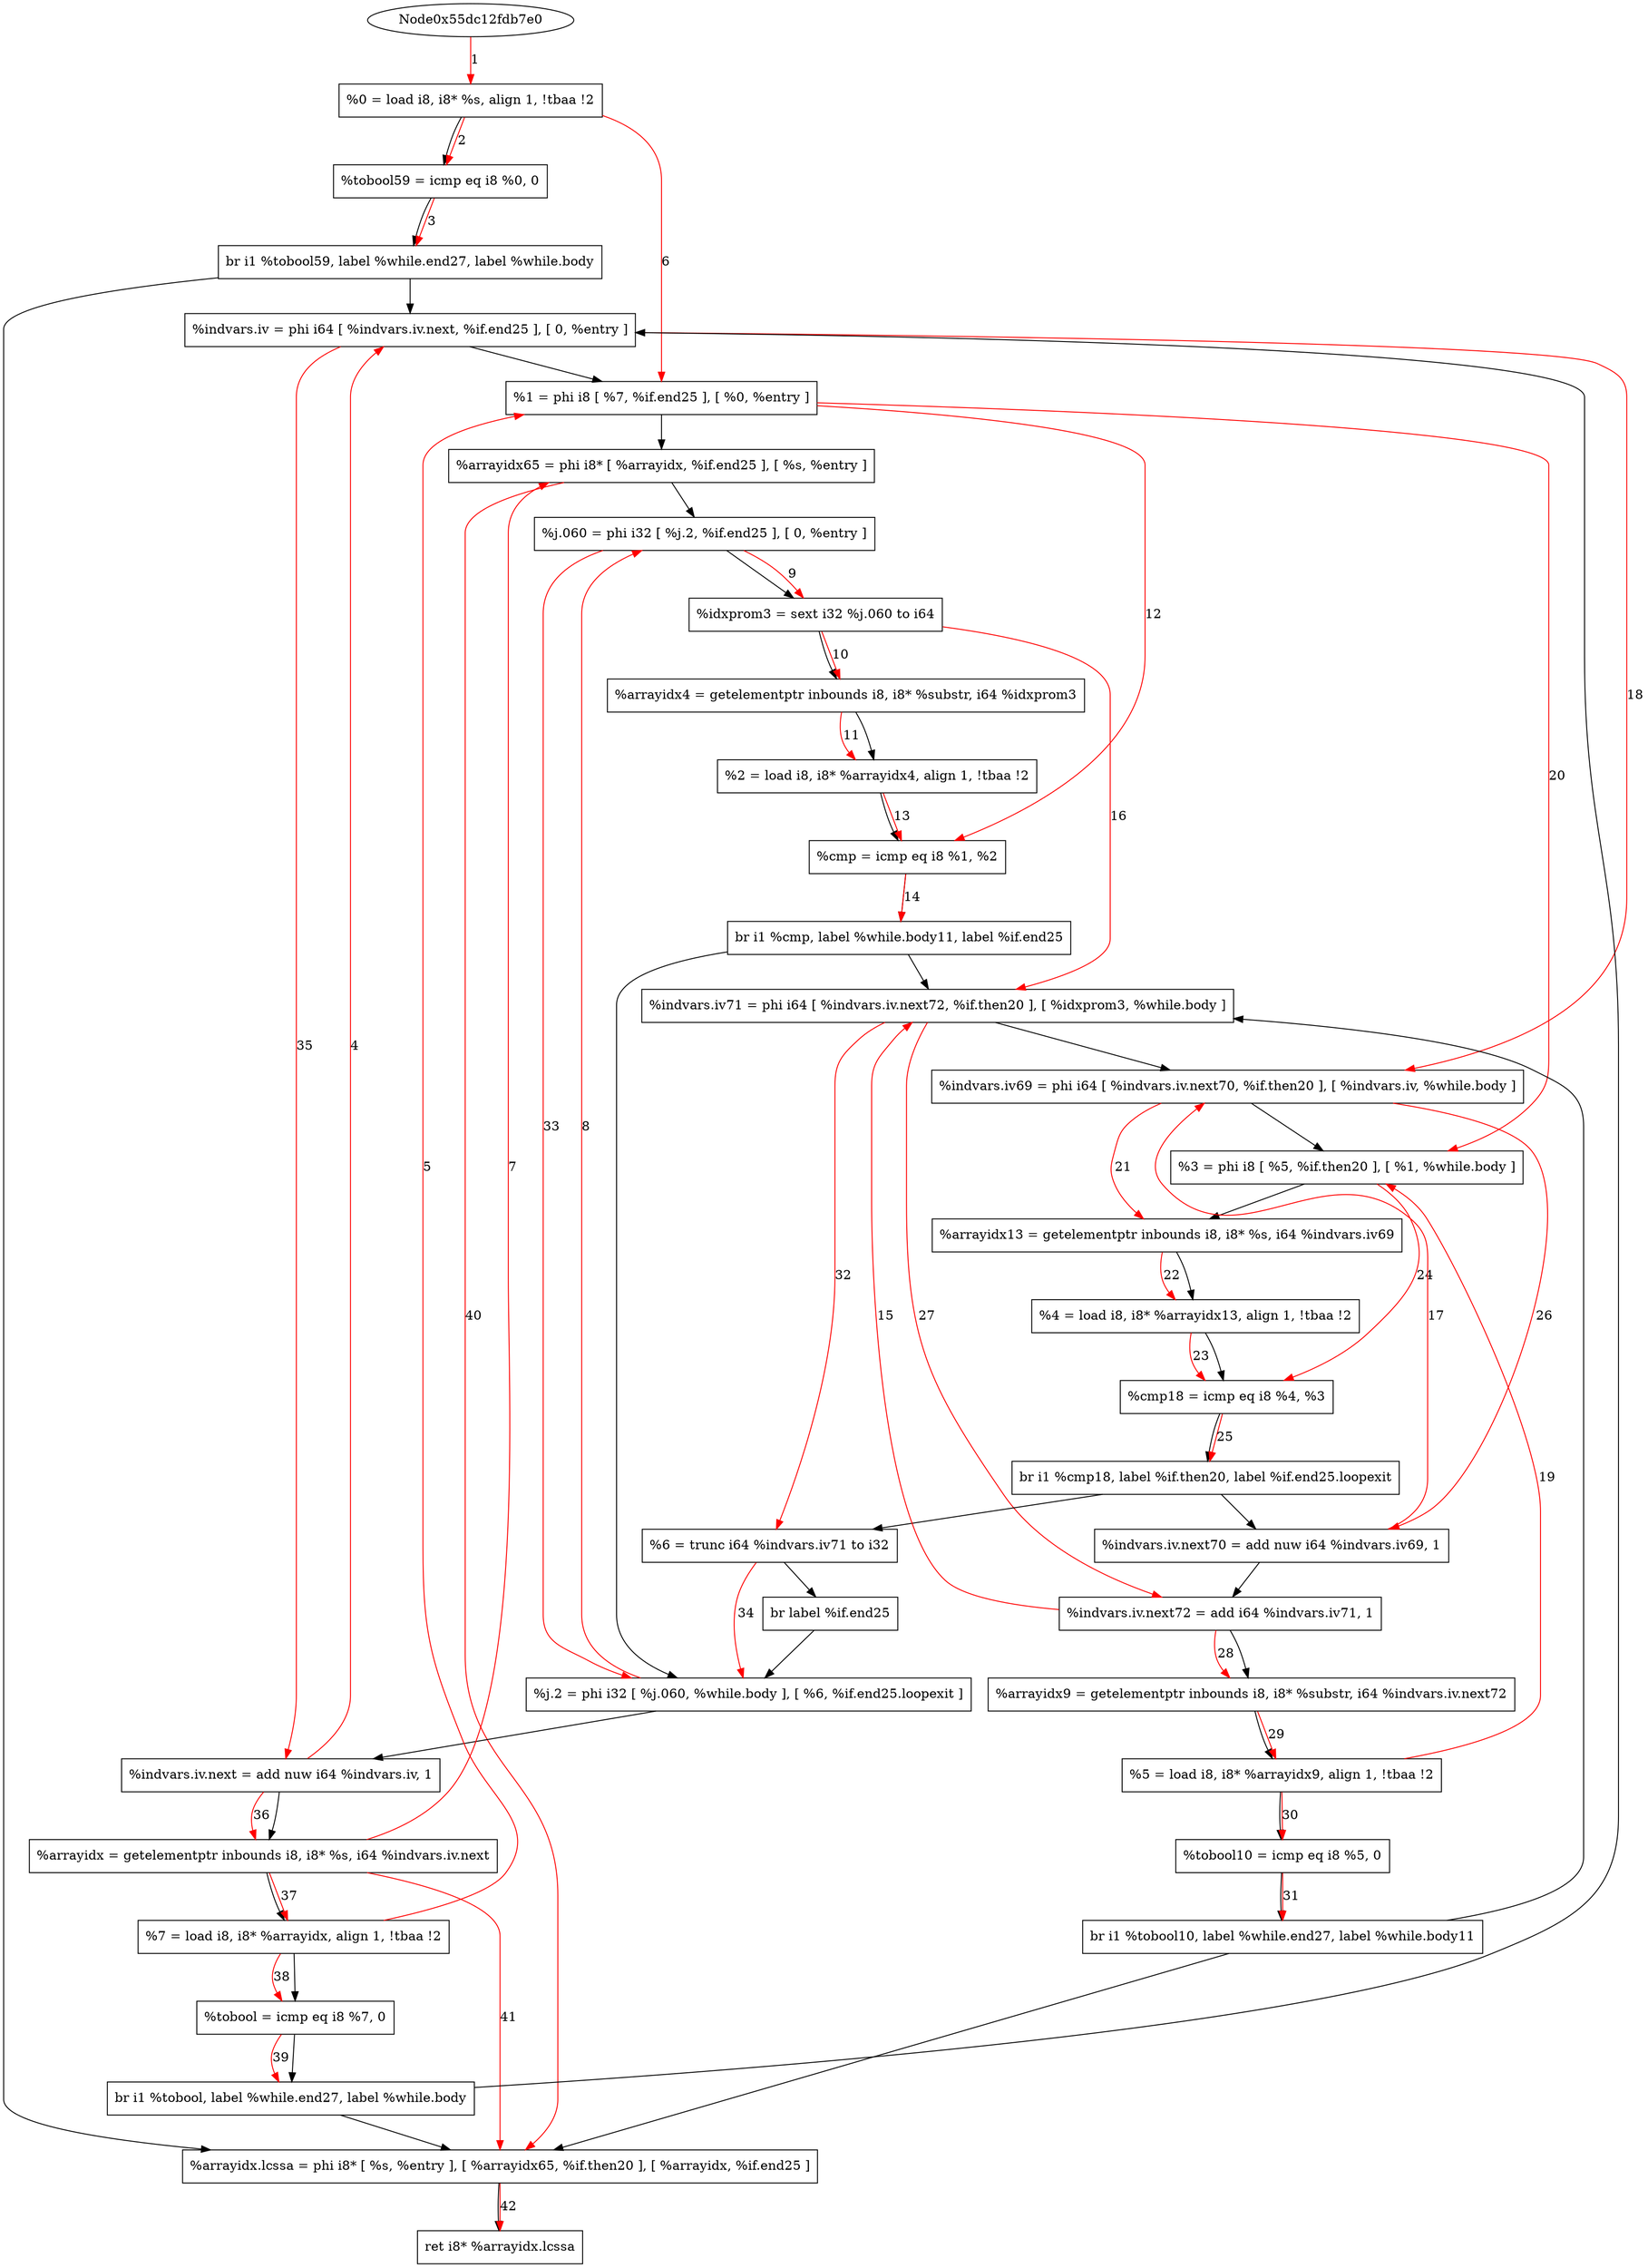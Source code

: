 digraph "CDFG for'func' function" {
	Node0x55dc12fdb9c8[shape=record, label="  %0 = load i8, i8* %s, align 1, !tbaa !2"]
	Node0x55dc12fdcf30[shape=record, label="  %tobool59 = icmp eq i8 %0, 0"]
	Node0x55dc12f65db8[shape=record, label="  br i1 %tobool59, label %while.end27, label %while.body"]
	Node0x55dc12fdd2d8[shape=record, label="  %indvars.iv = phi i64 [ %indvars.iv.next, %if.end25 ], [ 0, %entry ]"]
	Node0x55dc12fdd418[shape=record, label="  %1 = phi i8 [ %7, %if.end25 ], [ %0, %entry ]"]
	Node0x55dc12fdd598[shape=record, label="  %arrayidx65 = phi i8* [ %arrayidx, %if.end25 ], [ %s, %entry ]"]
	Node0x55dc12fdd728[shape=record, label="  %j.060 = phi i32 [ %j.2, %if.end25 ], [ 0, %entry ]"]
	Node0x55dc12fdd7f8[shape=record, label="  %idxprom3 = sext i32 %j.060 to i64"]
	Node0x55dc12fdd8a0[shape=record, label="  %arrayidx4 = getelementptr inbounds i8, i8* %substr, i64 %idxprom3"]
	Node0x55dc12fdd938[shape=record, label="  %2 = load i8, i8* %arrayidx4, align 1, !tbaa !2"]
	Node0x55dc12fddff0[shape=record, label="  %cmp = icmp eq i8 %1, %2"]
	Node0x55dc12f71228[shape=record, label="  br i1 %cmp, label %while.body11, label %if.end25"]
	Node0x55dc12fde418[shape=record, label="  %indvars.iv71 = phi i64 [ %indvars.iv.next72, %if.then20 ], [ %idxprom3, %while.body ]"]
	Node0x55dc12fde5f8[shape=record, label="  %indvars.iv69 = phi i64 [ %indvars.iv.next70, %if.then20 ], [ %indvars.iv, %while.body ]"]
	Node0x55dc12fde708[shape=record, label="  %3 = phi i8 [ %5, %if.then20 ], [ %1, %while.body ]"]
	Node0x55dc12fde7d0[shape=record, label="  %arrayidx13 = getelementptr inbounds i8, i8* %s, i64 %indvars.iv69"]
	Node0x55dc12fde868[shape=record, label="  %4 = load i8, i8* %arrayidx13, align 1, !tbaa !2"]
	Node0x55dc12fde930[shape=record, label="  %cmp18 = icmp eq i8 %4, %3"]
	Node0x55dc12f71348[shape=record, label="  br i1 %cmp18, label %if.then20, label %if.end25.loopexit"]
	Node0x55dc12fdeaf0[shape=record, label="  %indvars.iv.next70 = add nuw i64 %indvars.iv69, 1"]
	Node0x55dc12fdeb60[shape=record, label="  %indvars.iv.next72 = add i64 %indvars.iv71, 1"]
	Node0x55dc12fdebd0[shape=record, label="  %arrayidx9 = getelementptr inbounds i8, i8* %substr, i64 %indvars.iv.next72"]
	Node0x55dc12fde268[shape=record, label="  %5 = load i8, i8* %arrayidx9, align 1, !tbaa !2"]
	Node0x55dc12fdec50[shape=record, label="  %tobool10 = icmp eq i8 %5, 0"]
	Node0x55dc12f71468[shape=record, label="  br i1 %tobool10, label %while.end27, label %while.body11"]
	Node0x55dc12fdea28[shape=record, label="  %6 = trunc i64 %indvars.iv71 to i32"]
	Node0x55dc12fde588[shape=record, label="  br label %if.end25"]
	Node0x55dc12fdec98[shape=record, label="  %j.2 = phi i32 [ %j.060, %while.body ], [ %6, %if.end25.loopexit ]"]
	Node0x55dc12fdf080[shape=record, label="  %indvars.iv.next = add nuw i64 %indvars.iv, 1"]
	Node0x55dc12fdf0f0[shape=record, label="  %arrayidx = getelementptr inbounds i8, i8* %s, i64 %indvars.iv.next"]
	Node0x55dc12fdd548[shape=record, label="  %7 = load i8, i8* %arrayidx, align 1, !tbaa !2"]
	Node0x55dc12fdf170[shape=record, label="  %tobool = icmp eq i8 %7, 0"]
	Node0x55dc12f71588[shape=record, label="  br i1 %tobool, label %while.end27, label %while.body"]
	Node0x55dc12fdf1b8[shape=record, label="  %arrayidx.lcssa = phi i8* [ %s, %entry ], [ %arrayidx65, %if.then20 ], [ %arrayidx, %if.end25 ]"]
	Node0x55dc12fdd038[shape=record, label="  ret i8* %arrayidx.lcssa"]
	Node0x55dc12fdb9c8 -> Node0x55dc12fdcf30
	Node0x55dc12fdcf30 -> Node0x55dc12f65db8
	Node0x55dc12f65db8 -> Node0x55dc12fdf1b8
	Node0x55dc12f65db8 -> Node0x55dc12fdd2d8
	Node0x55dc12fdd2d8 -> Node0x55dc12fdd418
	Node0x55dc12fdd418 -> Node0x55dc12fdd598
	Node0x55dc12fdd598 -> Node0x55dc12fdd728
	Node0x55dc12fdd728 -> Node0x55dc12fdd7f8
	Node0x55dc12fdd7f8 -> Node0x55dc12fdd8a0
	Node0x55dc12fdd8a0 -> Node0x55dc12fdd938
	Node0x55dc12fdd938 -> Node0x55dc12fddff0
	Node0x55dc12fddff0 -> Node0x55dc12f71228
	Node0x55dc12f71228 -> Node0x55dc12fde418
	Node0x55dc12f71228 -> Node0x55dc12fdec98
	Node0x55dc12fde418 -> Node0x55dc12fde5f8
	Node0x55dc12fde5f8 -> Node0x55dc12fde708
	Node0x55dc12fde708 -> Node0x55dc12fde7d0
	Node0x55dc12fde7d0 -> Node0x55dc12fde868
	Node0x55dc12fde868 -> Node0x55dc12fde930
	Node0x55dc12fde930 -> Node0x55dc12f71348
	Node0x55dc12f71348 -> Node0x55dc12fdeaf0
	Node0x55dc12f71348 -> Node0x55dc12fdea28
	Node0x55dc12fdeaf0 -> Node0x55dc12fdeb60
	Node0x55dc12fdeb60 -> Node0x55dc12fdebd0
	Node0x55dc12fdebd0 -> Node0x55dc12fde268
	Node0x55dc12fde268 -> Node0x55dc12fdec50
	Node0x55dc12fdec50 -> Node0x55dc12f71468
	Node0x55dc12f71468 -> Node0x55dc12fdf1b8
	Node0x55dc12f71468 -> Node0x55dc12fde418
	Node0x55dc12fdea28 -> Node0x55dc12fde588
	Node0x55dc12fde588 -> Node0x55dc12fdec98
	Node0x55dc12fdec98 -> Node0x55dc12fdf080
	Node0x55dc12fdf080 -> Node0x55dc12fdf0f0
	Node0x55dc12fdf0f0 -> Node0x55dc12fdd548
	Node0x55dc12fdd548 -> Node0x55dc12fdf170
	Node0x55dc12fdf170 -> Node0x55dc12f71588
	Node0x55dc12f71588 -> Node0x55dc12fdf1b8
	Node0x55dc12f71588 -> Node0x55dc12fdd2d8
	Node0x55dc12fdf1b8 -> Node0x55dc12fdd038
edge [color=red]
	Node0x55dc12fdb7e0 -> Node0x55dc12fdb9c8[label="1"]
	Node0x55dc12fdb9c8 -> Node0x55dc12fdcf30[label="2"]
	Node0x55dc12fdcf30 -> Node0x55dc12f65db8[label="3"]
	Node0x55dc12fdf080 -> Node0x55dc12fdd2d8[label="4"]
	Node0x55dc12fdd548 -> Node0x55dc12fdd418[label="5"]
	Node0x55dc12fdb9c8 -> Node0x55dc12fdd418[label="6"]
	Node0x55dc12fdf0f0 -> Node0x55dc12fdd598[label="7"]
	Node0x55dc12fdec98 -> Node0x55dc12fdd728[label="8"]
	Node0x55dc12fdd728 -> Node0x55dc12fdd7f8[label="9"]
	Node0x55dc12fdd7f8 -> Node0x55dc12fdd8a0[label="10"]
	Node0x55dc12fdd8a0 -> Node0x55dc12fdd938[label="11"]
	Node0x55dc12fdd418 -> Node0x55dc12fddff0[label="12"]
	Node0x55dc12fdd938 -> Node0x55dc12fddff0[label="13"]
	Node0x55dc12fddff0 -> Node0x55dc12f71228[label="14"]
	Node0x55dc12fdeb60 -> Node0x55dc12fde418[label="15"]
	Node0x55dc12fdd7f8 -> Node0x55dc12fde418[label="16"]
	Node0x55dc12fdeaf0 -> Node0x55dc12fde5f8[label="17"]
	Node0x55dc12fdd2d8 -> Node0x55dc12fde5f8[label="18"]
	Node0x55dc12fde268 -> Node0x55dc12fde708[label="19"]
	Node0x55dc12fdd418 -> Node0x55dc12fde708[label="20"]
	Node0x55dc12fde5f8 -> Node0x55dc12fde7d0[label="21"]
	Node0x55dc12fde7d0 -> Node0x55dc12fde868[label="22"]
	Node0x55dc12fde868 -> Node0x55dc12fde930[label="23"]
	Node0x55dc12fde708 -> Node0x55dc12fde930[label="24"]
	Node0x55dc12fde930 -> Node0x55dc12f71348[label="25"]
	Node0x55dc12fde5f8 -> Node0x55dc12fdeaf0[label="26"]
	Node0x55dc12fde418 -> Node0x55dc12fdeb60[label="27"]
	Node0x55dc12fdeb60 -> Node0x55dc12fdebd0[label="28"]
	Node0x55dc12fdebd0 -> Node0x55dc12fde268[label="29"]
	Node0x55dc12fde268 -> Node0x55dc12fdec50[label="30"]
	Node0x55dc12fdec50 -> Node0x55dc12f71468[label="31"]
	Node0x55dc12fde418 -> Node0x55dc12fdea28[label="32"]
	Node0x55dc12fdd728 -> Node0x55dc12fdec98[label="33"]
	Node0x55dc12fdea28 -> Node0x55dc12fdec98[label="34"]
	Node0x55dc12fdd2d8 -> Node0x55dc12fdf080[label="35"]
	Node0x55dc12fdf080 -> Node0x55dc12fdf0f0[label="36"]
	Node0x55dc12fdf0f0 -> Node0x55dc12fdd548[label="37"]
	Node0x55dc12fdd548 -> Node0x55dc12fdf170[label="38"]
	Node0x55dc12fdf170 -> Node0x55dc12f71588[label="39"]
	Node0x55dc12fdd598 -> Node0x55dc12fdf1b8[label="40"]
	Node0x55dc12fdf0f0 -> Node0x55dc12fdf1b8[label="41"]
	Node0x55dc12fdf1b8 -> Node0x55dc12fdd038[label="42"]
}
